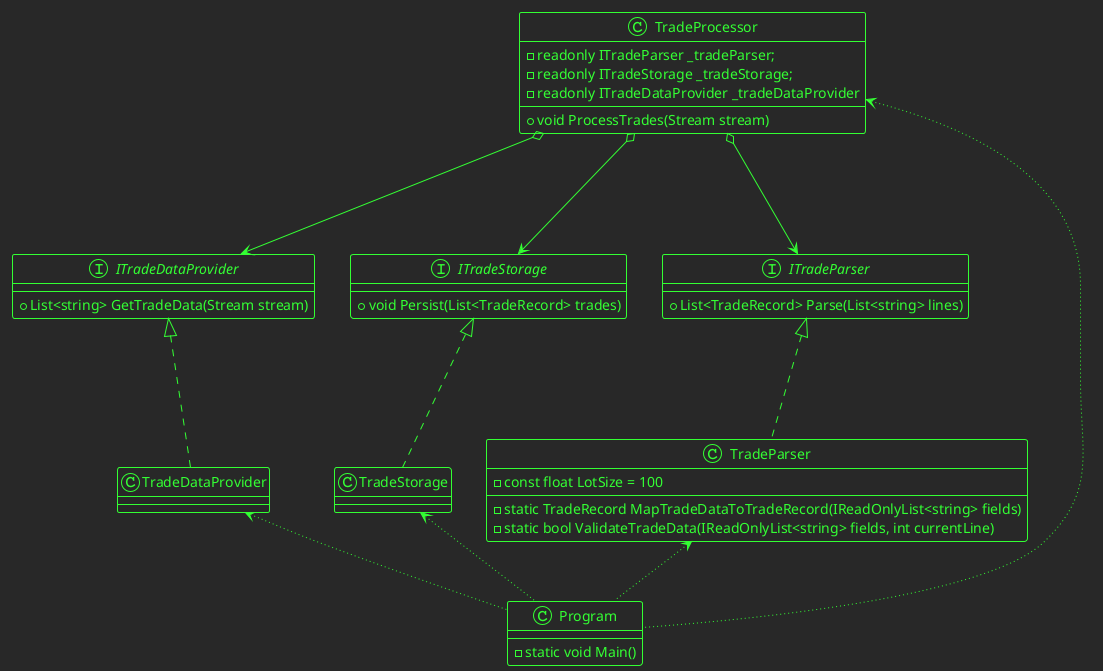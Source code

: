 ﻿@startuml
!theme crt-green
interface ITradeDataProvider{
+ List<string> GetTradeData(Stream stream)
}
interface ITradeParser
{
 + List<TradeRecord> Parse(List<string> lines)
}
interface ITradeStorage
{
  + void Persist(List<TradeRecord> trades)
}
class TradeDataProvider
class TradeParser {
- const float LotSize = 100
- static TradeRecord MapTradeDataToTradeRecord(IReadOnlyList<string> fields)
- static bool ValidateTradeData(IReadOnlyList<string> fields, int currentLine)

}
class TradeStorage

class TradeProcessor {
 - readonly ITradeParser _tradeParser;
 - readonly ITradeStorage _tradeStorage;
 - readonly ITradeDataProvider _tradeDataProvider
 +  void ProcessTrades(Stream stream)
}
TradeProcessor o--->ITradeParser
TradeProcessor o--->ITradeDataProvider
TradeProcessor o--->ITradeStorage

TradeParser ...up|> ITradeParser
TradeStorage ...up|> ITradeStorage
TradeDataProvider ...up|> ITradeDataProvider

class Program {
- static void Main()
}

Program -up[dotted]->TradeParser
Program -up[dotted]->TradeStorage
Program -up[dotted]->TradeDataProvider
Program -up[dotted]->TradeProcessor
@enduml
